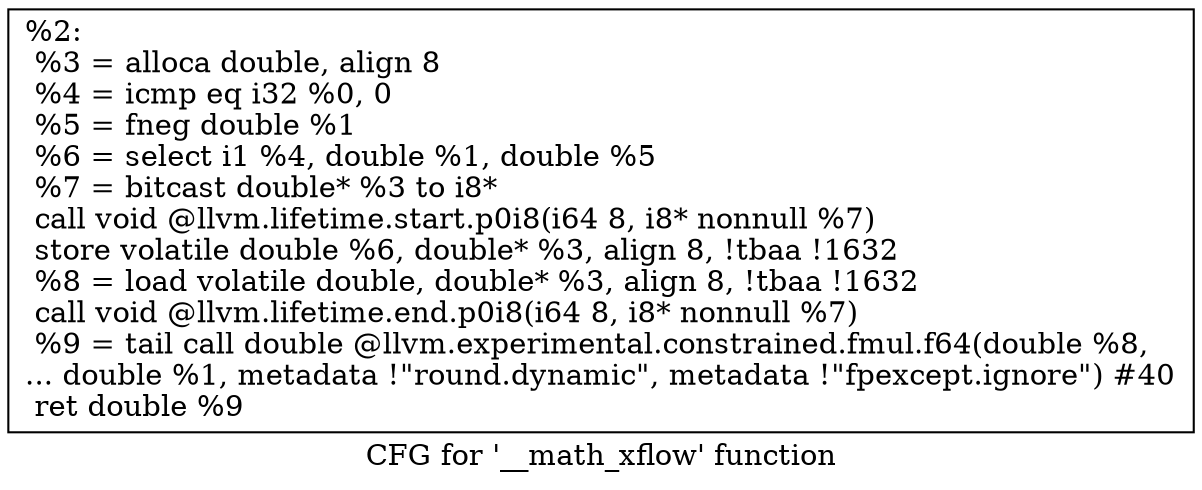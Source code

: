 digraph "CFG for '__math_xflow' function" {
	label="CFG for '__math_xflow' function";

	Node0x1556190 [shape=record,label="{%2:\l  %3 = alloca double, align 8\l  %4 = icmp eq i32 %0, 0\l  %5 = fneg double %1\l  %6 = select i1 %4, double %1, double %5\l  %7 = bitcast double* %3 to i8*\l  call void @llvm.lifetime.start.p0i8(i64 8, i8* nonnull %7)\l  store volatile double %6, double* %3, align 8, !tbaa !1632\l  %8 = load volatile double, double* %3, align 8, !tbaa !1632\l  call void @llvm.lifetime.end.p0i8(i64 8, i8* nonnull %7)\l  %9 = tail call double @llvm.experimental.constrained.fmul.f64(double %8,\l... double %1, metadata !\"round.dynamic\", metadata !\"fpexcept.ignore\") #40\l  ret double %9\l}"];
}
